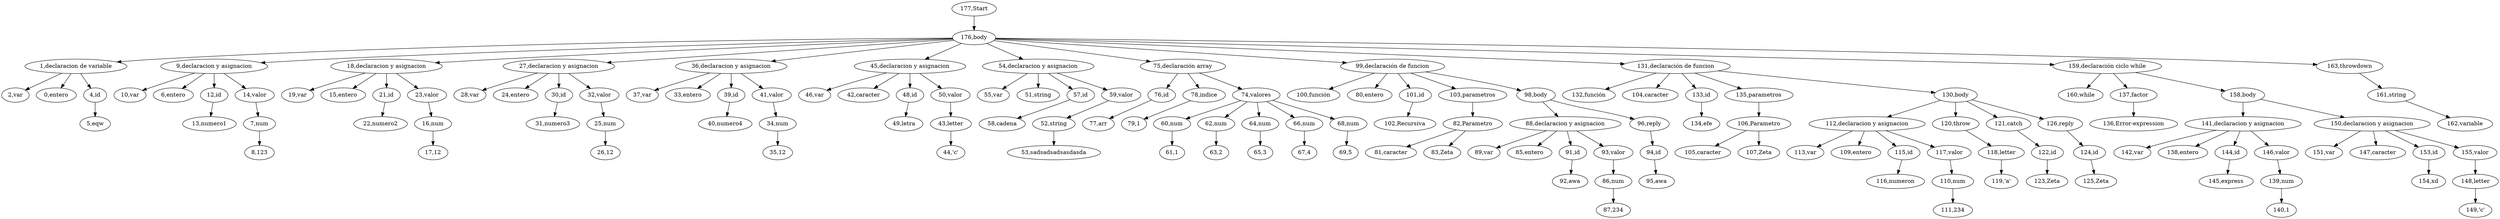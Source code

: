 digraph {
"177,Start" -> "176,body";
"176,body" -> "1,declaracion de variable";
"1,declaracion de variable" -> "2,var";
"1,declaracion de variable" -> "0,entero";
"1,declaracion de variable" -> "4,id";
"4,id" -> "5,eqw";
"176,body" -> "9,declaracion y asignacion";
"9,declaracion y asignacion" -> "10,var";
"9,declaracion y asignacion" -> "6,entero";
"9,declaracion y asignacion" -> "12,id";
"12,id" -> "13,numero1";
"9,declaracion y asignacion" -> "14,valor";
"14,valor" -> "7,num";
"7,num" -> "8,123";
"176,body" -> "18,declaracion y asignacion";
"18,declaracion y asignacion" -> "19,var";
"18,declaracion y asignacion" -> "15,entero";
"18,declaracion y asignacion" -> "21,id";
"21,id" -> "22,numero2";
"18,declaracion y asignacion" -> "23,valor";
"23,valor" -> "16,num";
"16,num" -> "17,12";
"176,body" -> "27,declaracion y asignacion";
"27,declaracion y asignacion" -> "28,var";
"27,declaracion y asignacion" -> "24,entero";
"27,declaracion y asignacion" -> "30,id";
"30,id" -> "31,numero3";
"27,declaracion y asignacion" -> "32,valor";
"32,valor" -> "25,num";
"25,num" -> "26,12";
"176,body" -> "36,declaracion y asignacion";
"36,declaracion y asignacion" -> "37,var";
"36,declaracion y asignacion" -> "33,entero";
"36,declaracion y asignacion" -> "39,id";
"39,id" -> "40,numero4";
"36,declaracion y asignacion" -> "41,valor";
"41,valor" -> "34,num";
"34,num" -> "35,12";
"176,body" -> "45,declaracion y asignacion";
"45,declaracion y asignacion" -> "46,var";
"45,declaracion y asignacion" -> "42,caracter";
"45,declaracion y asignacion" -> "48,id";
"48,id" -> "49,letra";
"45,declaracion y asignacion" -> "50,valor";
"50,valor" -> "43,letter";
"43,letter" -> "44,'c'";
"176,body" -> "54,declaracion y asignacion";
"54,declaracion y asignacion" -> "55,var";
"54,declaracion y asignacion" -> "51,string";
"54,declaracion y asignacion" -> "57,id";
"57,id" -> "58,cadena";
"54,declaracion y asignacion" -> "59,valor";
"59,valor" -> "52,string";
"52,string" -> "53,sadsadsadsasdasda";
"176,body" -> "75,declaración array";
"75,declaración array" -> "76,id";
"76,id" -> "77,arr";
"75,declaración array" -> "78,indice";
"78,indice" -> "79,1";
"75,declaración array" -> "74,valores";
"74,valores" -> "60,num";
"60,num" -> "61,1";
"74,valores" -> "62,num";
"62,num" -> "63,2";
"74,valores" -> "64,num";
"64,num" -> "65,3";
"74,valores" -> "66,num";
"66,num" -> "67,4";
"74,valores" -> "68,num";
"68,num" -> "69,5";
"176,body" -> "99,declaración de funcion";
"99,declaración de funcion" -> "100,función";
"99,declaración de funcion" -> "80,entero";
"99,declaración de funcion" -> "101,id";
"101,id" -> "102,Recursiva";
"99,declaración de funcion" -> "103,parametros";
"103,parametros" -> "82,Parametro";
"82,Parametro" -> "81,caracter";
"82,Parametro" -> "83,Zeta";
"99,declaración de funcion" -> "98,body";
"98,body" -> "88,declaracion y asignacion";
"88,declaracion y asignacion" -> "89,var";
"88,declaracion y asignacion" -> "85,entero";
"88,declaracion y asignacion" -> "91,id";
"91,id" -> "92,awa";
"88,declaracion y asignacion" -> "93,valor";
"93,valor" -> "86,num";
"86,num" -> "87,234";
"98,body" -> "96,reply";
"96,reply" -> "94,id";
"94,id" -> "95,awa";
"176,body" -> "131,declaración de funcion";
"131,declaración de funcion" -> "132,función";
"131,declaración de funcion" -> "104,caracter";
"131,declaración de funcion" -> "133,id";
"133,id" -> "134,efe";
"131,declaración de funcion" -> "135,parametros";
"135,parametros" -> "106,Parametro";
"106,Parametro" -> "105,caracter";
"106,Parametro" -> "107,Zeta";
"131,declaración de funcion" -> "130,body";
"130,body" -> "112,declaracion y asignacion";
"112,declaracion y asignacion" -> "113,var";
"112,declaracion y asignacion" -> "109,entero";
"112,declaracion y asignacion" -> "115,id";
"115,id" -> "116,numeron";
"112,declaracion y asignacion" -> "117,valor";
"117,valor" -> "110,num";
"110,num" -> "111,234";
"130,body" -> "120,throw";
"120,throw" -> "118,letter";
"118,letter" -> "119,'a'";
"130,body" -> "121,catch";
"121,catch" -> "122,id";
"122,id" -> "123,Zeta";
"130,body" -> "126,reply";
"126,reply" -> "124,id";
"124,id" -> "125,Zeta";
"176,body" -> "159,declaración ciclo while";
"159,declaración ciclo while" -> "160,while";
"159,declaración ciclo while" -> "137,factor";
"137,factor" -> "136,Error-expression";
"159,declaración ciclo while" -> "158,body";
"158,body" -> "141,declaracion y asignacion";
"141,declaracion y asignacion" -> "142,var";
"141,declaracion y asignacion" -> "138,entero";
"141,declaracion y asignacion" -> "144,id";
"144,id" -> "145,express";
"141,declaracion y asignacion" -> "146,valor";
"146,valor" -> "139,num";
"139,num" -> "140,1";
"158,body" -> "150,declaracion y asignacion";
"150,declaracion y asignacion" -> "151,var";
"150,declaracion y asignacion" -> "147,caracter";
"150,declaracion y asignacion" -> "153,id";
"153,id" -> "154,xd";
"150,declaracion y asignacion" -> "155,valor";
"155,valor" -> "148,letter";
"148,letter" -> "149,'c'";
"176,body" -> "163,throwdown";
"163,throwdown" -> "161,string";
"161,string" -> "162,variable";

}